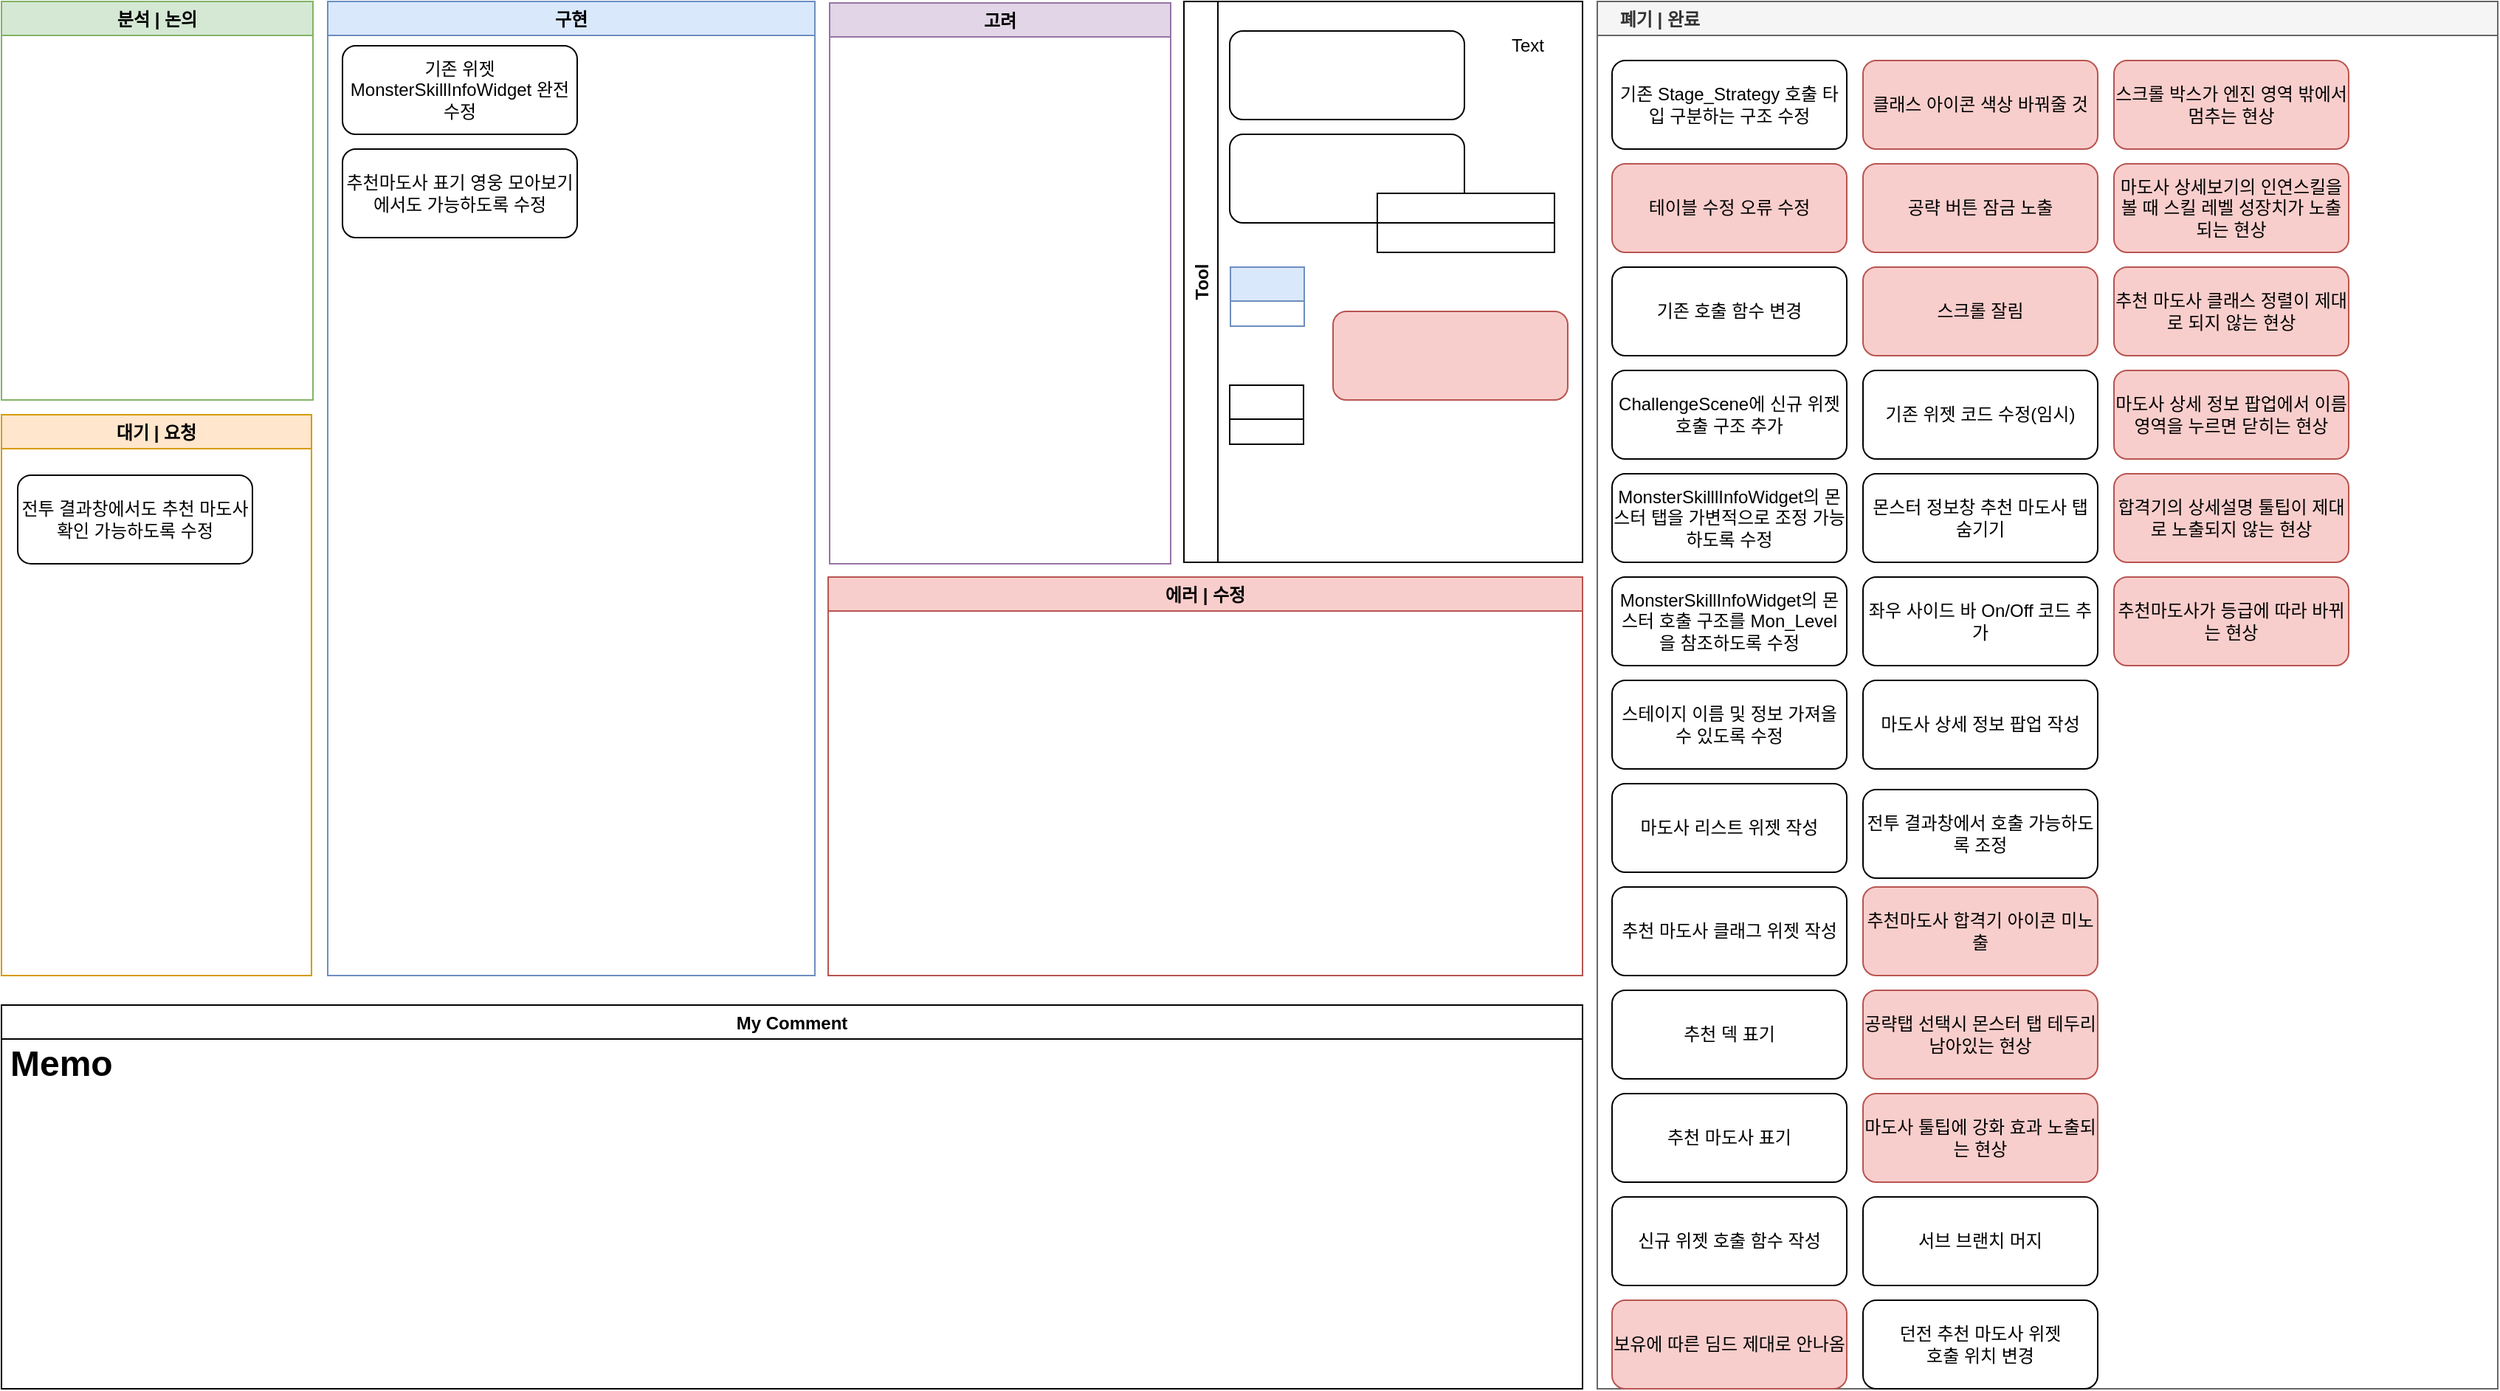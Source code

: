 <mxfile version="21.6.6" type="github">
  <diagram id="sQ8EXhfYu_Z4RW1TYD9f" name="Page-1">
    <mxGraphModel dx="1434" dy="758" grid="1" gridSize="10" guides="1" tooltips="1" connect="0" arrows="1" fold="1" page="1" pageScale="1" pageWidth="827" pageHeight="1169" math="0" shadow="0">
      <root>
        <mxCell id="0" />
        <mxCell id="1" parent="0" />
        <mxCell id="wOnGFkAYj0Utu0_wV-MN-16" value="구현" style="swimlane;fillColor=#dae8fc;strokeColor=#6c8ebf;" parent="1" vertex="1">
          <mxGeometry x="270" y="50" width="330" height="660" as="geometry" />
        </mxCell>
        <mxCell id="9A0mLHsorhuxDrabdEOj-9" value="에러 | 수정" style="swimlane;fillColor=#f8cecc;strokeColor=#b85450;startSize=23;" parent="wOnGFkAYj0Utu0_wV-MN-16" vertex="1">
          <mxGeometry x="339" y="390" width="511" height="270" as="geometry">
            <mxRectangle x="620" y="440" width="90" height="23" as="alternateBounds" />
          </mxGeometry>
        </mxCell>
        <mxCell id="wOnGFkAYj0Utu0_wV-MN-18" value="고려" style="swimlane;fillColor=#e1d5e7;strokeColor=#9673a6;" parent="wOnGFkAYj0Utu0_wV-MN-16" vertex="1">
          <mxGeometry x="340" y="1" width="231" height="380" as="geometry" />
        </mxCell>
        <mxCell id="rHGuIm1BuCQ5DgF4SuUG-16" value="기존 위젯 MonsterSkillInfoWidget 완전 수정" style="rounded=1;whiteSpace=wrap;html=1;" parent="wOnGFkAYj0Utu0_wV-MN-16" vertex="1">
          <mxGeometry x="10" y="30" width="159" height="60" as="geometry" />
        </mxCell>
        <mxCell id="rHGuIm1BuCQ5DgF4SuUG-22" value="추천마도사 표기 영웅 모아보기에서도 가능하도록 수정" style="rounded=1;whiteSpace=wrap;html=1;" parent="wOnGFkAYj0Utu0_wV-MN-16" vertex="1">
          <mxGeometry x="10" y="100" width="159" height="60" as="geometry" />
        </mxCell>
        <mxCell id="wOnGFkAYj0Utu0_wV-MN-17" value="분석 | 논의" style="swimlane;strokeColor=#82b366;fillColor=#D5E8D4;" parent="1" vertex="1">
          <mxGeometry x="49" y="50" width="211" height="270" as="geometry" />
        </mxCell>
        <mxCell id="MTrl5ynQiznJmTlUDSWs-4" value="대기 | 요청" style="swimlane;strokeColor=#d79b00;fillColor=#ffe6cc;" parent="1" vertex="1">
          <mxGeometry x="49" y="330" width="210" height="380" as="geometry" />
        </mxCell>
        <mxCell id="rHGuIm1BuCQ5DgF4SuUG-26" value="전투 결과창에서도 추천 마도사 확인 가능하도록 수정" style="rounded=1;whiteSpace=wrap;html=1;" parent="MTrl5ynQiznJmTlUDSWs-4" vertex="1">
          <mxGeometry x="11" y="41" width="159" height="60" as="geometry" />
        </mxCell>
        <mxCell id="hDPYIisuoytdxOGGVnbc-3" value="    폐기 | 완료" style="swimlane;strokeColor=#666666;fillColor=#f5f5f5;fontColor=#333333;align=left;" parent="1" vertex="1">
          <mxGeometry x="1130" y="50" width="610" height="940" as="geometry">
            <mxRectangle x="1130" y="50" width="90" height="23" as="alternateBounds" />
          </mxGeometry>
        </mxCell>
        <mxCell id="3UnPyx0yrbw4a88SuA1K-1" value="기존 Stage_Strategy 호출 타입 구분하는 구조 수정" style="rounded=1;whiteSpace=wrap;html=1;" parent="hDPYIisuoytdxOGGVnbc-3" vertex="1">
          <mxGeometry x="10" y="40" width="159" height="60" as="geometry" />
        </mxCell>
        <mxCell id="3UnPyx0yrbw4a88SuA1K-5" value="테이블 수정 오류 수정" style="rounded=1;whiteSpace=wrap;html=1;fillColor=#f8cecc;strokeColor=#b85450;" parent="hDPYIisuoytdxOGGVnbc-3" vertex="1">
          <mxGeometry x="10" y="110" width="159" height="60" as="geometry" />
        </mxCell>
        <mxCell id="3UnPyx0yrbw4a88SuA1K-6" value="기존 호출 함수 변경" style="rounded=1;whiteSpace=wrap;html=1;" parent="hDPYIisuoytdxOGGVnbc-3" vertex="1">
          <mxGeometry x="10" y="180" width="159" height="60" as="geometry" />
        </mxCell>
        <mxCell id="7CCVxl33b37e4v3HeEtN-1" value="ChallengeScene에 신규 위젯 호출 구조 추가" style="rounded=1;whiteSpace=wrap;html=1;" parent="hDPYIisuoytdxOGGVnbc-3" vertex="1">
          <mxGeometry x="10" y="250" width="159" height="60" as="geometry" />
        </mxCell>
        <mxCell id="3UnPyx0yrbw4a88SuA1K-9" value="MonsterSkilllInfoWidget의 몬스터 탭을 가변적으로 조정 가능하도록 수정" style="rounded=1;whiteSpace=wrap;html=1;" parent="hDPYIisuoytdxOGGVnbc-3" vertex="1">
          <mxGeometry x="10" y="320" width="159" height="60" as="geometry" />
        </mxCell>
        <mxCell id="3UnPyx0yrbw4a88SuA1K-8" value="MonsterSkillInfoWidget의 몬스터 호출 구조를 Mon_Level을 참조하도록 수정" style="rounded=1;whiteSpace=wrap;html=1;" parent="hDPYIisuoytdxOGGVnbc-3" vertex="1">
          <mxGeometry x="10" y="390" width="159" height="60" as="geometry" />
        </mxCell>
        <mxCell id="rHGuIm1BuCQ5DgF4SuUG-6" value="스테이지 이름 및 정보 가져올 수 있도록 수정" style="rounded=1;whiteSpace=wrap;html=1;" parent="hDPYIisuoytdxOGGVnbc-3" vertex="1">
          <mxGeometry x="10" y="460" width="159" height="60" as="geometry" />
        </mxCell>
        <mxCell id="rHGuIm1BuCQ5DgF4SuUG-8" value="마도사 리스트 위젯 작성" style="rounded=1;whiteSpace=wrap;html=1;" parent="hDPYIisuoytdxOGGVnbc-3" vertex="1">
          <mxGeometry x="10" y="530" width="159" height="60" as="geometry" />
        </mxCell>
        <mxCell id="rHGuIm1BuCQ5DgF4SuUG-9" value="추천 마도사 클래그 위젯 작성" style="rounded=1;whiteSpace=wrap;html=1;" parent="hDPYIisuoytdxOGGVnbc-3" vertex="1">
          <mxGeometry x="10" y="600" width="159" height="60" as="geometry" />
        </mxCell>
        <mxCell id="rHGuIm1BuCQ5DgF4SuUG-7" value="추천 덱 표기" style="rounded=1;whiteSpace=wrap;html=1;" parent="hDPYIisuoytdxOGGVnbc-3" vertex="1">
          <mxGeometry x="10" y="670" width="159" height="60" as="geometry" />
        </mxCell>
        <mxCell id="rHGuIm1BuCQ5DgF4SuUG-10" value="추천 마도사 표기" style="rounded=1;whiteSpace=wrap;html=1;" parent="hDPYIisuoytdxOGGVnbc-3" vertex="1">
          <mxGeometry x="10" y="740" width="159" height="60" as="geometry" />
        </mxCell>
        <mxCell id="3UnPyx0yrbw4a88SuA1K-7" value="신규 위젯 호출 함수 작성" style="rounded=1;whiteSpace=wrap;html=1;" parent="hDPYIisuoytdxOGGVnbc-3" vertex="1">
          <mxGeometry x="10" y="810" width="159" height="60" as="geometry" />
        </mxCell>
        <mxCell id="rHGuIm1BuCQ5DgF4SuUG-11" value="보유에 따른 딤드 제대로 안나옴" style="rounded=1;whiteSpace=wrap;html=1;fillColor=#f8cecc;strokeColor=#b85450;" parent="hDPYIisuoytdxOGGVnbc-3" vertex="1">
          <mxGeometry x="10" y="880" width="159" height="60" as="geometry" />
        </mxCell>
        <mxCell id="rHGuIm1BuCQ5DgF4SuUG-14" value="클래스 아이콘 색상 바꿔줄 것" style="rounded=1;whiteSpace=wrap;html=1;fillColor=#f8cecc;strokeColor=#b85450;" parent="hDPYIisuoytdxOGGVnbc-3" vertex="1">
          <mxGeometry x="180" y="40" width="159" height="60" as="geometry" />
        </mxCell>
        <mxCell id="rHGuIm1BuCQ5DgF4SuUG-13" value="공략 버튼 잠금 노출" style="rounded=1;whiteSpace=wrap;html=1;fillColor=#f8cecc;strokeColor=#b85450;" parent="hDPYIisuoytdxOGGVnbc-3" vertex="1">
          <mxGeometry x="180" y="110" width="159" height="60" as="geometry" />
        </mxCell>
        <mxCell id="rHGuIm1BuCQ5DgF4SuUG-12" value="스크롤 잘림" style="rounded=1;whiteSpace=wrap;html=1;fillColor=#f8cecc;strokeColor=#b85450;" parent="hDPYIisuoytdxOGGVnbc-3" vertex="1">
          <mxGeometry x="180" y="180" width="159" height="60" as="geometry" />
        </mxCell>
        <mxCell id="rHGuIm1BuCQ5DgF4SuUG-17" value="기존 위젯 코드 수정(임시)" style="rounded=1;whiteSpace=wrap;html=1;" parent="hDPYIisuoytdxOGGVnbc-3" vertex="1">
          <mxGeometry x="180" y="250" width="159" height="60" as="geometry" />
        </mxCell>
        <mxCell id="rHGuIm1BuCQ5DgF4SuUG-20" value="몬스터 정보창 추천 마도사 탭 숨기기" style="rounded=1;whiteSpace=wrap;html=1;" parent="hDPYIisuoytdxOGGVnbc-3" vertex="1">
          <mxGeometry x="180" y="320" width="159" height="60" as="geometry" />
        </mxCell>
        <mxCell id="rHGuIm1BuCQ5DgF4SuUG-21" value="좌우 사이드 바 On/Off 코드 추가" style="rounded=1;whiteSpace=wrap;html=1;" parent="hDPYIisuoytdxOGGVnbc-3" vertex="1">
          <mxGeometry x="180" y="390" width="159" height="60" as="geometry" />
        </mxCell>
        <mxCell id="rHGuIm1BuCQ5DgF4SuUG-15" value="마도사 상세 정보 팝업 작성" style="rounded=1;whiteSpace=wrap;html=1;" parent="hDPYIisuoytdxOGGVnbc-3" vertex="1">
          <mxGeometry x="180" y="460" width="159" height="60" as="geometry" />
        </mxCell>
        <mxCell id="rHGuIm1BuCQ5DgF4SuUG-18" value="전투 결과창에서 호출 가능하도록 조정" style="rounded=1;whiteSpace=wrap;html=1;" parent="hDPYIisuoytdxOGGVnbc-3" vertex="1">
          <mxGeometry x="180" y="534" width="159" height="60" as="geometry" />
        </mxCell>
        <mxCell id="rHGuIm1BuCQ5DgF4SuUG-24" value="추천마도사 합격기 아이콘 미노출" style="rounded=1;whiteSpace=wrap;html=1;fillColor=#f8cecc;strokeColor=#b85450;" parent="hDPYIisuoytdxOGGVnbc-3" vertex="1">
          <mxGeometry x="180" y="600" width="159" height="60" as="geometry" />
        </mxCell>
        <mxCell id="rHGuIm1BuCQ5DgF4SuUG-25" value="공략탭 선택시 몬스터 탭 테두리 남아있는 현상" style="rounded=1;whiteSpace=wrap;html=1;fillColor=#f8cecc;strokeColor=#b85450;" parent="hDPYIisuoytdxOGGVnbc-3" vertex="1">
          <mxGeometry x="180" y="670" width="159" height="60" as="geometry" />
        </mxCell>
        <mxCell id="rHGuIm1BuCQ5DgF4SuUG-23" value="마도사 툴팁에 강화 효과 노출되는 현상" style="rounded=1;whiteSpace=wrap;html=1;fillColor=#f8cecc;strokeColor=#b85450;" parent="hDPYIisuoytdxOGGVnbc-3" vertex="1">
          <mxGeometry x="180" y="740" width="159" height="60" as="geometry" />
        </mxCell>
        <mxCell id="rHGuIm1BuCQ5DgF4SuUG-27" value="서브 브랜치 머지" style="rounded=1;whiteSpace=wrap;html=1;" parent="hDPYIisuoytdxOGGVnbc-3" vertex="1">
          <mxGeometry x="180" y="810" width="159" height="60" as="geometry" />
        </mxCell>
        <mxCell id="ZqfSHBfJASZd3rZq1coX-2" value="스크롤 박스가 엔진 영역 밖에서 멈추는 현상" style="rounded=1;whiteSpace=wrap;html=1;fillColor=#f8cecc;strokeColor=#b85450;" vertex="1" parent="hDPYIisuoytdxOGGVnbc-3">
          <mxGeometry x="350" y="40" width="159" height="60" as="geometry" />
        </mxCell>
        <mxCell id="ZqfSHBfJASZd3rZq1coX-4" value="마도사 상세보기의 인연스킬을 볼 때 스킬 레벨 성장치가 노출되는 현상" style="rounded=1;whiteSpace=wrap;html=1;fillColor=#f8cecc;strokeColor=#b85450;" vertex="1" parent="hDPYIisuoytdxOGGVnbc-3">
          <mxGeometry x="350" y="110" width="159" height="60" as="geometry" />
        </mxCell>
        <mxCell id="ZqfSHBfJASZd3rZq1coX-3" value="추천 마도사 클래스 정렬이 제대로 되지 않는 현상" style="rounded=1;whiteSpace=wrap;html=1;fillColor=#f8cecc;strokeColor=#b85450;" vertex="1" parent="hDPYIisuoytdxOGGVnbc-3">
          <mxGeometry x="350" y="180" width="159" height="60" as="geometry" />
        </mxCell>
        <mxCell id="ZqfSHBfJASZd3rZq1coX-5" value="마도사 상세 정보 팝업에서 이름영역을 누르면 닫히는 현상" style="rounded=1;whiteSpace=wrap;html=1;fillColor=#f8cecc;strokeColor=#b85450;" vertex="1" parent="hDPYIisuoytdxOGGVnbc-3">
          <mxGeometry x="350" y="250" width="159" height="60" as="geometry" />
        </mxCell>
        <mxCell id="ZqfSHBfJASZd3rZq1coX-6" value="합격기의 상세설명 툴팁이 제대로 노출되지 않는 현상" style="rounded=1;whiteSpace=wrap;html=1;fillColor=#f8cecc;strokeColor=#b85450;" vertex="1" parent="hDPYIisuoytdxOGGVnbc-3">
          <mxGeometry x="350" y="320" width="159" height="60" as="geometry" />
        </mxCell>
        <mxCell id="ZqfSHBfJASZd3rZq1coX-1" value="던전 추천 마도사 위젯&lt;br&gt;호출 위치 변경" style="rounded=1;whiteSpace=wrap;html=1;" vertex="1" parent="hDPYIisuoytdxOGGVnbc-3">
          <mxGeometry x="180" y="880" width="159" height="60" as="geometry" />
        </mxCell>
        <mxCell id="ZqfSHBfJASZd3rZq1coX-7" value="추천마도사가 등급에 따라 바뀌는 현상" style="rounded=1;whiteSpace=wrap;html=1;fillColor=#f8cecc;strokeColor=#b85450;" vertex="1" parent="hDPYIisuoytdxOGGVnbc-3">
          <mxGeometry x="350" y="390" width="159" height="60" as="geometry" />
        </mxCell>
        <mxCell id="6kkVd8V_ymKgZ0_L0vxy-3" value="My Comment" style="swimlane;" parent="1" vertex="1">
          <mxGeometry x="49" y="730" width="1071" height="260" as="geometry">
            <mxRectangle x="49" y="720" width="100" height="23" as="alternateBounds" />
          </mxGeometry>
        </mxCell>
        <mxCell id="KfCYHrgsOKh0RXw9eGPa-2" value="&lt;h1&gt;Memo&lt;/h1&gt;" style="text;html=1;strokeColor=none;fillColor=none;spacing=5;spacingTop=-20;whiteSpace=wrap;overflow=hidden;rounded=0;align=left;" parent="6kkVd8V_ymKgZ0_L0vxy-3" vertex="1">
          <mxGeometry x="1" y="20" width="1070" height="240" as="geometry" />
        </mxCell>
        <mxCell id="oumLD8d3DvaTa1NXrWpt-27" value="Tool" style="swimlane;horizontal=0;" parent="1" vertex="1">
          <mxGeometry x="850" y="50" width="270" height="380" as="geometry" />
        </mxCell>
        <mxCell id="oumLD8d3DvaTa1NXrWpt-31" value="" style="group" parent="oumLD8d3DvaTa1NXrWpt-27" vertex="1" connectable="0">
          <mxGeometry x="31" y="90" width="220" height="80" as="geometry" />
        </mxCell>
        <mxCell id="oumLD8d3DvaTa1NXrWpt-28" value="" style="rounded=1;whiteSpace=wrap;html=1;" parent="oumLD8d3DvaTa1NXrWpt-31" vertex="1">
          <mxGeometry width="159" height="60" as="geometry" />
        </mxCell>
        <mxCell id="oumLD8d3DvaTa1NXrWpt-29" value="" style="rounded=0;whiteSpace=wrap;html=1;" parent="oumLD8d3DvaTa1NXrWpt-31" vertex="1">
          <mxGeometry x="100" y="60" width="120" height="20" as="geometry" />
        </mxCell>
        <mxCell id="oumLD8d3DvaTa1NXrWpt-30" value="" style="rounded=0;whiteSpace=wrap;html=1;" parent="oumLD8d3DvaTa1NXrWpt-31" vertex="1">
          <mxGeometry x="100" y="40" width="120" height="20" as="geometry" />
        </mxCell>
        <mxCell id="oumLD8d3DvaTa1NXrWpt-32" value="" style="swimlane;fillColor=#dae8fc;strokeColor=#6c8ebf;" parent="oumLD8d3DvaTa1NXrWpt-27" vertex="1" collapsed="1">
          <mxGeometry x="31.5" y="180" width="50" height="40" as="geometry">
            <mxRectangle x="31.5" y="180" width="219.5" height="60" as="alternateBounds" />
          </mxGeometry>
        </mxCell>
        <mxCell id="oumLD8d3DvaTa1NXrWpt-34" value="" style="swimlane;" parent="oumLD8d3DvaTa1NXrWpt-27" vertex="1" collapsed="1">
          <mxGeometry x="31" y="260" width="50" height="40" as="geometry">
            <mxRectangle x="31" y="260" width="219" height="50" as="alternateBounds" />
          </mxGeometry>
        </mxCell>
        <mxCell id="Fb32EvJjGHJRLybvlaYY-3" value="Text" style="text;html=1;align=left;verticalAlign=middle;resizable=0;points=[];autosize=1;strokeColor=none;" parent="oumLD8d3DvaTa1NXrWpt-27" vertex="1">
          <mxGeometry x="220" y="20" width="40" height="20" as="geometry" />
        </mxCell>
        <mxCell id="tH88tRurDEZZYX3UZ1Wb-1" value="" style="rounded=1;whiteSpace=wrap;html=1;" parent="oumLD8d3DvaTa1NXrWpt-27" vertex="1">
          <mxGeometry x="31" y="20" width="159" height="60" as="geometry" />
        </mxCell>
        <mxCell id="8vmb4RLjWRvc2X2qJKQM-1" value="" style="rounded=1;whiteSpace=wrap;html=1;fillColor=#f8cecc;strokeColor=#b85450;" parent="oumLD8d3DvaTa1NXrWpt-27" vertex="1">
          <mxGeometry x="101" y="210" width="159" height="60" as="geometry" />
        </mxCell>
      </root>
    </mxGraphModel>
  </diagram>
</mxfile>
